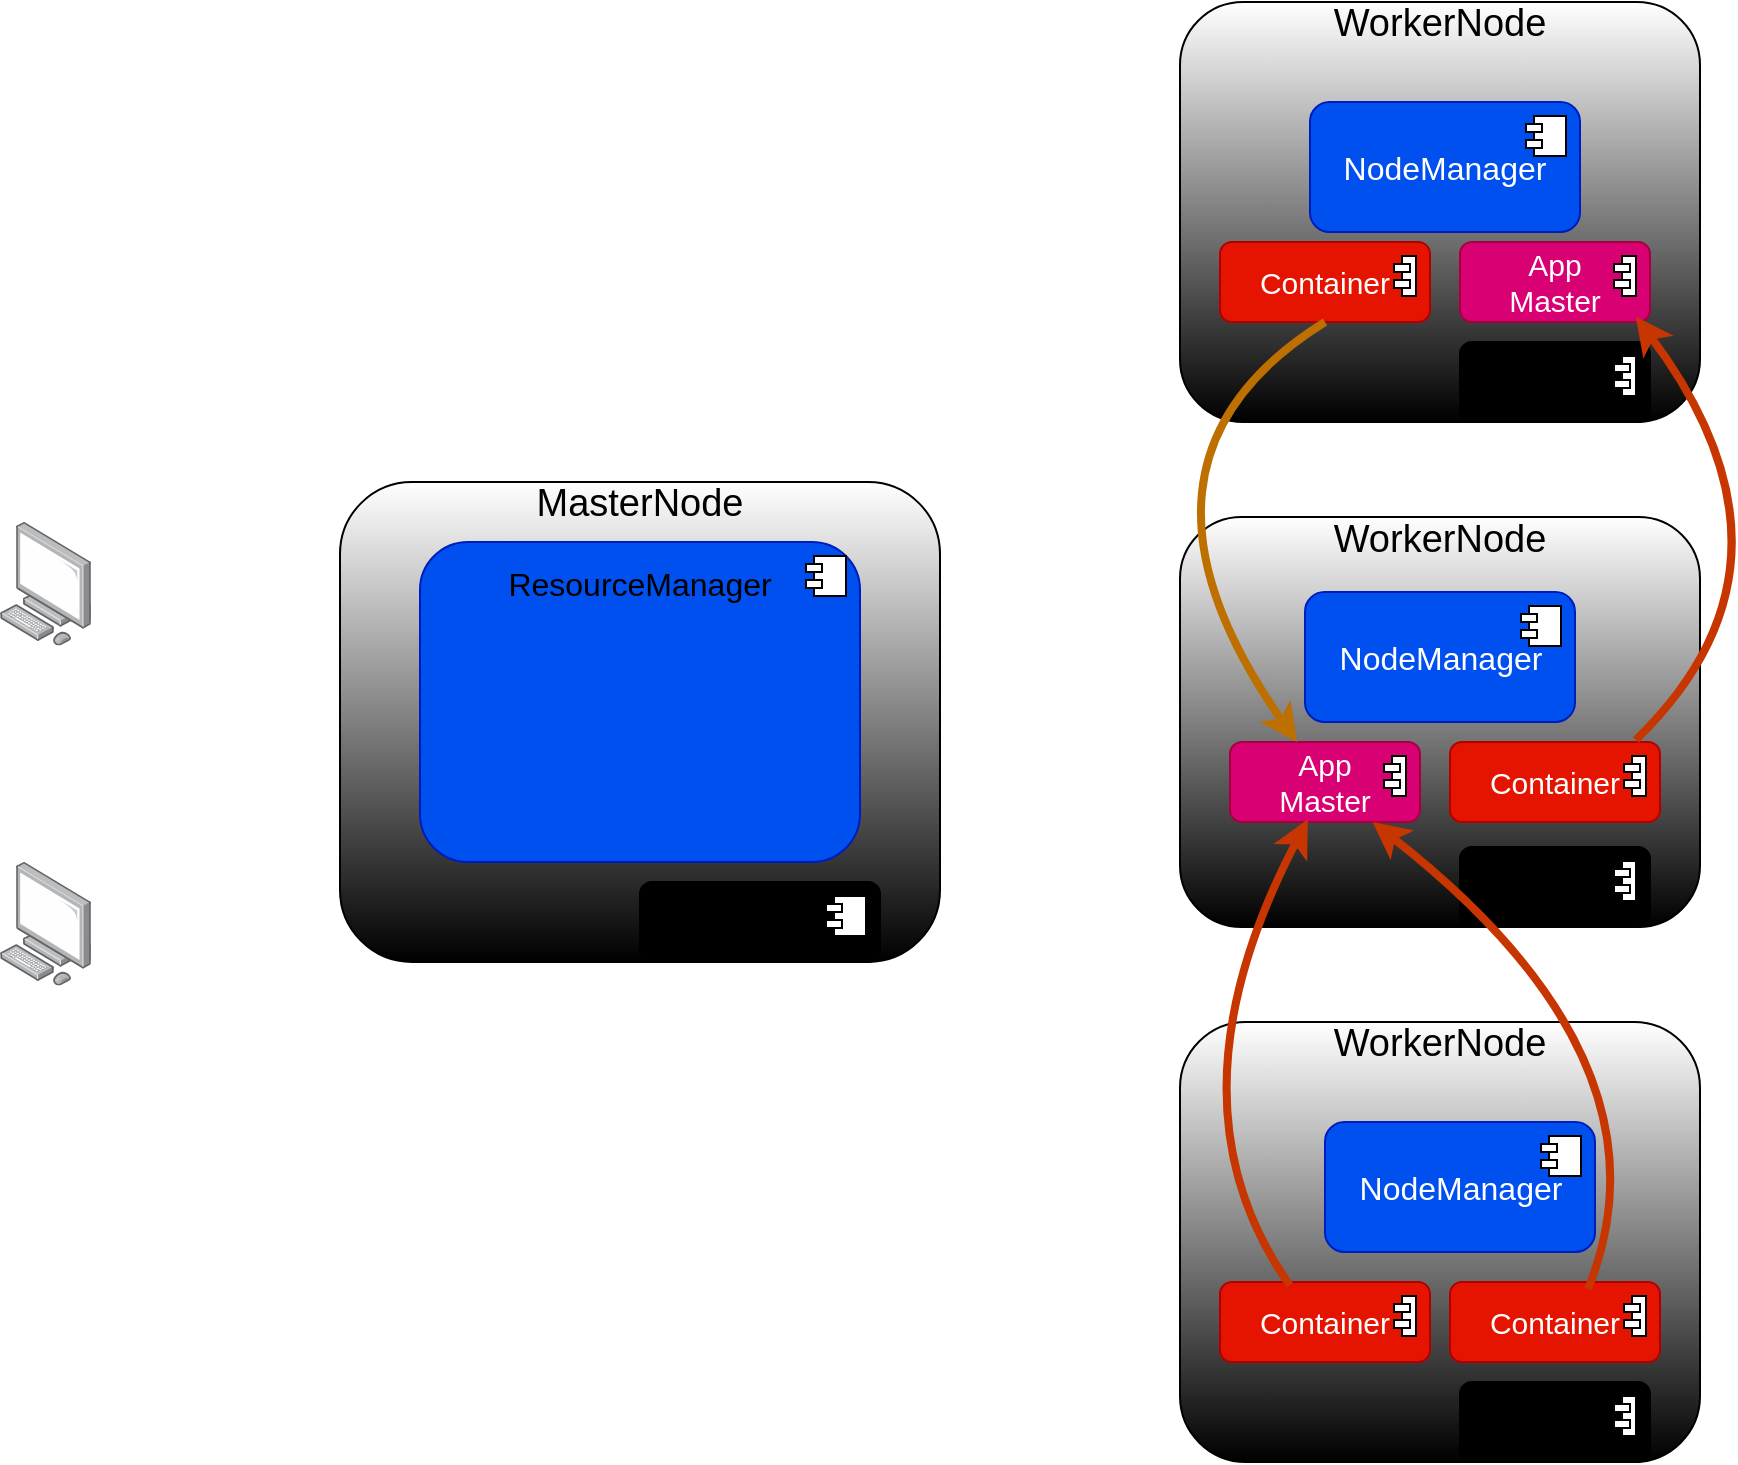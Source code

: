 <mxfile version="28.2.5">
  <diagram name="Page-1" id="N9ALE8jsNFKZEVBDWELp">
    <mxGraphModel dx="1472" dy="805" grid="1" gridSize="10" guides="1" tooltips="1" connect="1" arrows="1" fold="1" page="1" pageScale="1" pageWidth="850" pageHeight="1100" math="0" shadow="0">
      <root>
        <mxCell id="0" />
        <mxCell id="1" parent="0" />
        <mxCell id="QOSWHmzuld3M1vxe0juh-2" value="" style="image;points=[];aspect=fixed;html=1;align=center;shadow=0;dashed=0;image=img/lib/allied_telesis/computer_and_terminals/Personal_Computer.svg;" parent="1" vertex="1">
          <mxGeometry x="90" y="400" width="45.6" height="61.8" as="geometry" />
        </mxCell>
        <mxCell id="QOSWHmzuld3M1vxe0juh-3" value="" style="image;points=[];aspect=fixed;html=1;align=center;shadow=0;dashed=0;image=img/lib/allied_telesis/computer_and_terminals/Personal_Computer.svg;" parent="1" vertex="1">
          <mxGeometry x="90" y="570" width="45.6" height="61.8" as="geometry" />
        </mxCell>
        <mxCell id="QOSWHmzuld3M1vxe0juh-4" value="&lt;font style=&quot;font-size: 19px;&quot;&gt;MasterNode&lt;/font&gt;" style="verticalAlign=top;align=center;overflow=fill;html=1;strokeColor=default;whiteSpace=wrap;rounded=1;gradientColor=default;" parent="1" vertex="1">
          <mxGeometry x="260" y="380" width="300" height="240" as="geometry" />
        </mxCell>
        <mxCell id="QOSWHmzuld3M1vxe0juh-5" value="NameNode" style="html=1;dropTarget=0;whiteSpace=wrap;rounded=1;gradientColor=light-dark(#000000,#545454);" parent="1" vertex="1">
          <mxGeometry x="410" y="580" width="120" height="40" as="geometry" />
        </mxCell>
        <mxCell id="QOSWHmzuld3M1vxe0juh-6" value="" style="shape=module;jettyWidth=8;jettyHeight=4;" parent="QOSWHmzuld3M1vxe0juh-5" vertex="1">
          <mxGeometry x="1" width="20" height="20" relative="1" as="geometry">
            <mxPoint x="-27" y="7" as="offset" />
          </mxGeometry>
        </mxCell>
        <mxCell id="QOSWHmzuld3M1vxe0juh-8" value="" style="html=1;dropTarget=0;whiteSpace=wrap;rounded=1;fillColor=#0050ef;fontColor=#ffffff;strokeColor=#001DBC;" parent="1" vertex="1">
          <mxGeometry x="300" y="410" width="220" height="160" as="geometry" />
        </mxCell>
        <mxCell id="QOSWHmzuld3M1vxe0juh-9" value="" style="shape=module;jettyWidth=8;jettyHeight=4;" parent="QOSWHmzuld3M1vxe0juh-8" vertex="1">
          <mxGeometry x="1" width="20" height="20" relative="1" as="geometry">
            <mxPoint x="-27" y="7" as="offset" />
          </mxGeometry>
        </mxCell>
        <mxCell id="QOSWHmzuld3M1vxe0juh-10" value="&lt;font style=&quot;font-size: 19px;&quot;&gt;WorkerNode&lt;/font&gt;" style="verticalAlign=top;align=center;overflow=fill;html=1;strokeColor=default;whiteSpace=wrap;rounded=1;gradientColor=default;" parent="1" vertex="1">
          <mxGeometry x="680" y="140" width="260" height="210" as="geometry" />
        </mxCell>
        <mxCell id="QOSWHmzuld3M1vxe0juh-11" value="&lt;font style=&quot;font-size: 19px;&quot;&gt;WorkerNode&lt;/font&gt;" style="verticalAlign=top;align=center;overflow=fill;html=1;strokeColor=default;whiteSpace=wrap;rounded=1;gradientColor=default;" parent="1" vertex="1">
          <mxGeometry x="680" y="650" width="260" height="220" as="geometry" />
        </mxCell>
        <mxCell id="QOSWHmzuld3M1vxe0juh-12" value="&lt;font style=&quot;font-size: 19px;&quot;&gt;WorkerNode&lt;/font&gt;" style="verticalAlign=top;align=center;overflow=fill;html=1;strokeColor=default;whiteSpace=wrap;rounded=1;gradientColor=default;" parent="1" vertex="1">
          <mxGeometry x="680" y="397.5" width="260" height="205" as="geometry" />
        </mxCell>
        <mxCell id="QOSWHmzuld3M1vxe0juh-15" value="DataNode" style="html=1;dropTarget=0;whiteSpace=wrap;rounded=1;gradientColor=light-dark(#000000,#545454);" parent="1" vertex="1">
          <mxGeometry x="820" y="562.5" width="95" height="40" as="geometry" />
        </mxCell>
        <mxCell id="QOSWHmzuld3M1vxe0juh-16" value="" style="shape=module;jettyWidth=8;jettyHeight=4;" parent="QOSWHmzuld3M1vxe0juh-15" vertex="1">
          <mxGeometry x="1" width="11" height="20" relative="1" as="geometry">
            <mxPoint x="-18" y="7" as="offset" />
          </mxGeometry>
        </mxCell>
        <mxCell id="QOSWHmzuld3M1vxe0juh-19" value="&lt;font style=&quot;font-size: 16px;&quot;&gt;NodeManager&lt;/font&gt;" style="html=1;dropTarget=0;whiteSpace=wrap;rounded=1;fillColor=#0050ef;fontColor=#ffffff;strokeColor=#001DBC;" parent="1" vertex="1">
          <mxGeometry x="742.5" y="435" width="135" height="65" as="geometry" />
        </mxCell>
        <mxCell id="QOSWHmzuld3M1vxe0juh-20" value="" style="shape=module;jettyWidth=8;jettyHeight=4;" parent="QOSWHmzuld3M1vxe0juh-19" vertex="1">
          <mxGeometry x="1" width="20" height="20" relative="1" as="geometry">
            <mxPoint x="-27" y="7" as="offset" />
          </mxGeometry>
        </mxCell>
        <mxCell id="QOSWHmzuld3M1vxe0juh-21" value="&lt;font style=&quot;font-size: 16px;&quot;&gt;NodeManager&lt;/font&gt;" style="html=1;dropTarget=0;whiteSpace=wrap;rounded=1;fillColor=#0050ef;fontColor=#ffffff;strokeColor=#001DBC;" parent="1" vertex="1">
          <mxGeometry x="752.5" y="700" width="135" height="65" as="geometry" />
        </mxCell>
        <mxCell id="QOSWHmzuld3M1vxe0juh-22" value="" style="shape=module;jettyWidth=8;jettyHeight=4;" parent="QOSWHmzuld3M1vxe0juh-21" vertex="1">
          <mxGeometry x="1" width="20" height="20" relative="1" as="geometry">
            <mxPoint x="-27" y="7" as="offset" />
          </mxGeometry>
        </mxCell>
        <mxCell id="QOSWHmzuld3M1vxe0juh-23" value="&lt;font style=&quot;font-size: 16px;&quot;&gt;NodeManager&lt;/font&gt;" style="html=1;dropTarget=0;whiteSpace=wrap;rounded=1;fillColor=#0050ef;fontColor=#ffffff;strokeColor=#001DBC;" parent="1" vertex="1">
          <mxGeometry x="745" y="190" width="135" height="65" as="geometry" />
        </mxCell>
        <mxCell id="QOSWHmzuld3M1vxe0juh-24" value="" style="shape=module;jettyWidth=8;jettyHeight=4;" parent="QOSWHmzuld3M1vxe0juh-23" vertex="1">
          <mxGeometry x="1" width="20" height="20" relative="1" as="geometry">
            <mxPoint x="-27" y="7" as="offset" />
          </mxGeometry>
        </mxCell>
        <mxCell id="QOSWHmzuld3M1vxe0juh-25" value="DataNode" style="html=1;dropTarget=0;whiteSpace=wrap;rounded=1;gradientColor=light-dark(#000000,#545454);" parent="1" vertex="1">
          <mxGeometry x="820" y="310" width="95" height="40" as="geometry" />
        </mxCell>
        <mxCell id="QOSWHmzuld3M1vxe0juh-26" value="" style="shape=module;jettyWidth=8;jettyHeight=4;" parent="QOSWHmzuld3M1vxe0juh-25" vertex="1">
          <mxGeometry x="1" width="11" height="20" relative="1" as="geometry">
            <mxPoint x="-18" y="7" as="offset" />
          </mxGeometry>
        </mxCell>
        <mxCell id="QOSWHmzuld3M1vxe0juh-27" value="DataNode" style="html=1;dropTarget=0;whiteSpace=wrap;rounded=1;gradientColor=light-dark(#000000,#545454);" parent="1" vertex="1">
          <mxGeometry x="820" y="830" width="95" height="40" as="geometry" />
        </mxCell>
        <mxCell id="QOSWHmzuld3M1vxe0juh-28" value="" style="shape=module;jettyWidth=8;jettyHeight=4;" parent="QOSWHmzuld3M1vxe0juh-27" vertex="1">
          <mxGeometry x="1" width="11" height="20" relative="1" as="geometry">
            <mxPoint x="-18" y="7" as="offset" />
          </mxGeometry>
        </mxCell>
        <mxCell id="QOSWHmzuld3M1vxe0juh-29" value="&lt;font style=&quot;font-size: 15px;&quot;&gt;App&lt;/font&gt;&lt;div&gt;&lt;font style=&quot;font-size: 15px;&quot;&gt;Master&lt;/font&gt;&lt;/div&gt;" style="html=1;dropTarget=0;whiteSpace=wrap;rounded=1;fillColor=#d80073;fontColor=#ffffff;strokeColor=#A50040;" parent="1" vertex="1">
          <mxGeometry x="705" y="510" width="95" height="40" as="geometry" />
        </mxCell>
        <mxCell id="QOSWHmzuld3M1vxe0juh-30" value="" style="shape=module;jettyWidth=8;jettyHeight=4;" parent="QOSWHmzuld3M1vxe0juh-29" vertex="1">
          <mxGeometry x="1" width="11" height="20" relative="1" as="geometry">
            <mxPoint x="-18" y="7" as="offset" />
          </mxGeometry>
        </mxCell>
        <mxCell id="QOSWHmzuld3M1vxe0juh-31" value="&lt;font style=&quot;font-size: 15px;&quot;&gt;App&lt;/font&gt;&lt;div&gt;&lt;font style=&quot;font-size: 15px;&quot;&gt;Master&lt;/font&gt;&lt;/div&gt;" style="html=1;dropTarget=0;whiteSpace=wrap;rounded=1;fillColor=#d80073;fontColor=#ffffff;strokeColor=#A50040;" parent="1" vertex="1">
          <mxGeometry x="820" y="260" width="95" height="40" as="geometry" />
        </mxCell>
        <mxCell id="QOSWHmzuld3M1vxe0juh-32" value="" style="shape=module;jettyWidth=8;jettyHeight=4;" parent="QOSWHmzuld3M1vxe0juh-31" vertex="1">
          <mxGeometry x="1" width="11" height="20" relative="1" as="geometry">
            <mxPoint x="-18" y="7" as="offset" />
          </mxGeometry>
        </mxCell>
        <mxCell id="QOSWHmzuld3M1vxe0juh-33" value="&lt;span style=&quot;font-size: 15px;&quot;&gt;Container&lt;/span&gt;" style="html=1;dropTarget=0;whiteSpace=wrap;rounded=1;fillColor=#e51400;fontColor=#ffffff;strokeColor=#B20000;" parent="1" vertex="1">
          <mxGeometry x="700" y="260" width="105" height="40" as="geometry" />
        </mxCell>
        <mxCell id="QOSWHmzuld3M1vxe0juh-34" value="" style="shape=module;jettyWidth=8;jettyHeight=4;" parent="QOSWHmzuld3M1vxe0juh-33" vertex="1">
          <mxGeometry x="1" width="11" height="20" relative="1" as="geometry">
            <mxPoint x="-18" y="7" as="offset" />
          </mxGeometry>
        </mxCell>
        <mxCell id="QOSWHmzuld3M1vxe0juh-35" value="&lt;span style=&quot;font-size: 15px;&quot;&gt;Container&lt;/span&gt;" style="html=1;dropTarget=0;whiteSpace=wrap;rounded=1;fillColor=#e51400;fontColor=#ffffff;strokeColor=#B20000;" parent="1" vertex="1">
          <mxGeometry x="815" y="510" width="105" height="40" as="geometry" />
        </mxCell>
        <mxCell id="QOSWHmzuld3M1vxe0juh-36" value="" style="shape=module;jettyWidth=8;jettyHeight=4;" parent="QOSWHmzuld3M1vxe0juh-35" vertex="1">
          <mxGeometry x="1" width="11" height="20" relative="1" as="geometry">
            <mxPoint x="-18" y="7" as="offset" />
          </mxGeometry>
        </mxCell>
        <mxCell id="QOSWHmzuld3M1vxe0juh-37" value="&lt;span style=&quot;font-size: 15px;&quot;&gt;Container&lt;/span&gt;" style="html=1;dropTarget=0;whiteSpace=wrap;rounded=1;fillColor=#e51400;fontColor=#ffffff;strokeColor=#B20000;" parent="1" vertex="1">
          <mxGeometry x="700" y="780" width="105" height="40" as="geometry" />
        </mxCell>
        <mxCell id="QOSWHmzuld3M1vxe0juh-38" value="" style="shape=module;jettyWidth=8;jettyHeight=4;" parent="QOSWHmzuld3M1vxe0juh-37" vertex="1">
          <mxGeometry x="1" width="11" height="20" relative="1" as="geometry">
            <mxPoint x="-18" y="7" as="offset" />
          </mxGeometry>
        </mxCell>
        <mxCell id="QOSWHmzuld3M1vxe0juh-39" value="&lt;span style=&quot;font-size: 15px;&quot;&gt;Container&lt;/span&gt;" style="html=1;dropTarget=0;whiteSpace=wrap;rounded=1;fillColor=#e51400;fontColor=#ffffff;strokeColor=#B20000;" parent="1" vertex="1">
          <mxGeometry x="815" y="780" width="105" height="40" as="geometry" />
        </mxCell>
        <mxCell id="QOSWHmzuld3M1vxe0juh-40" value="" style="shape=module;jettyWidth=8;jettyHeight=4;" parent="QOSWHmzuld3M1vxe0juh-39" vertex="1">
          <mxGeometry x="1" width="11" height="20" relative="1" as="geometry">
            <mxPoint x="-18" y="7" as="offset" />
          </mxGeometry>
        </mxCell>
        <mxCell id="QOSWHmzuld3M1vxe0juh-44" value="" style="curved=1;endArrow=classic;html=1;rounded=0;entryX=0.41;entryY=0.966;entryDx=0;entryDy=0;entryPerimeter=0;exitX=0.332;exitY=0.04;exitDx=0;exitDy=0;exitPerimeter=0;strokeWidth=4;fillColor=#fa6800;strokeColor=#C73500;" parent="1" source="QOSWHmzuld3M1vxe0juh-37" target="QOSWHmzuld3M1vxe0juh-29" edge="1">
          <mxGeometry width="50" height="50" relative="1" as="geometry">
            <mxPoint x="620" y="690" as="sourcePoint" />
            <mxPoint x="670" y="640" as="targetPoint" />
            <Array as="points">
              <mxPoint x="670" y="690" />
            </Array>
          </mxGeometry>
        </mxCell>
        <mxCell id="QOSWHmzuld3M1vxe0juh-45" value="" style="curved=1;endArrow=classic;html=1;rounded=0;entryX=0.75;entryY=1;entryDx=0;entryDy=0;exitX=0.657;exitY=0.089;exitDx=0;exitDy=0;exitPerimeter=0;strokeWidth=4;fillColor=#fa6800;strokeColor=#C73500;" parent="1" source="QOSWHmzuld3M1vxe0juh-39" target="QOSWHmzuld3M1vxe0juh-29" edge="1">
          <mxGeometry width="50" height="50" relative="1" as="geometry">
            <mxPoint x="1105" y="913" as="sourcePoint" />
            <mxPoint x="1114" y="680" as="targetPoint" />
            <Array as="points">
              <mxPoint x="930" y="670" />
            </Array>
          </mxGeometry>
        </mxCell>
        <mxCell id="QOSWHmzuld3M1vxe0juh-46" value="" style="curved=1;endArrow=classic;html=1;rounded=0;entryX=0.925;entryY=0.935;entryDx=0;entryDy=0;exitX=0.885;exitY=-0.027;exitDx=0;exitDy=0;exitPerimeter=0;strokeWidth=4;fillColor=#fa6800;strokeColor=#C73500;entryPerimeter=0;" parent="1" source="QOSWHmzuld3M1vxe0juh-35" target="QOSWHmzuld3M1vxe0juh-31" edge="1">
          <mxGeometry width="50" height="50" relative="1" as="geometry">
            <mxPoint x="1108" y="664" as="sourcePoint" />
            <mxPoint x="1000" y="430" as="targetPoint" />
            <Array as="points">
              <mxPoint x="1000" y="420" />
            </Array>
          </mxGeometry>
        </mxCell>
        <mxCell id="QOSWHmzuld3M1vxe0juh-47" value="" style="curved=1;endArrow=classic;html=1;rounded=0;exitX=0.5;exitY=1;exitDx=0;exitDy=0;strokeWidth=4;fillColor=#f0a30a;strokeColor=#BD7000;" parent="1" source="QOSWHmzuld3M1vxe0juh-33" target="QOSWHmzuld3M1vxe0juh-29" edge="1">
          <mxGeometry width="50" height="50" relative="1" as="geometry">
            <mxPoint x="540" y="360" as="sourcePoint" />
            <mxPoint x="590" y="310" as="targetPoint" />
            <Array as="points">
              <mxPoint x="640" y="370" />
            </Array>
          </mxGeometry>
        </mxCell>
        <mxCell id="pT3QGni-YWea2nY0N08p-1" value="&lt;font style=&quot;color: light-dark(rgb(0, 0, 0), rgb(0, 0, 0)); font-size: 16px;&quot;&gt;ResourceManager&lt;/font&gt;" style="text;html=1;align=center;verticalAlign=middle;whiteSpace=wrap;rounded=0;" vertex="1" parent="1">
          <mxGeometry x="380" y="415.9" width="60" height="30" as="geometry" />
        </mxCell>
      </root>
    </mxGraphModel>
  </diagram>
</mxfile>

